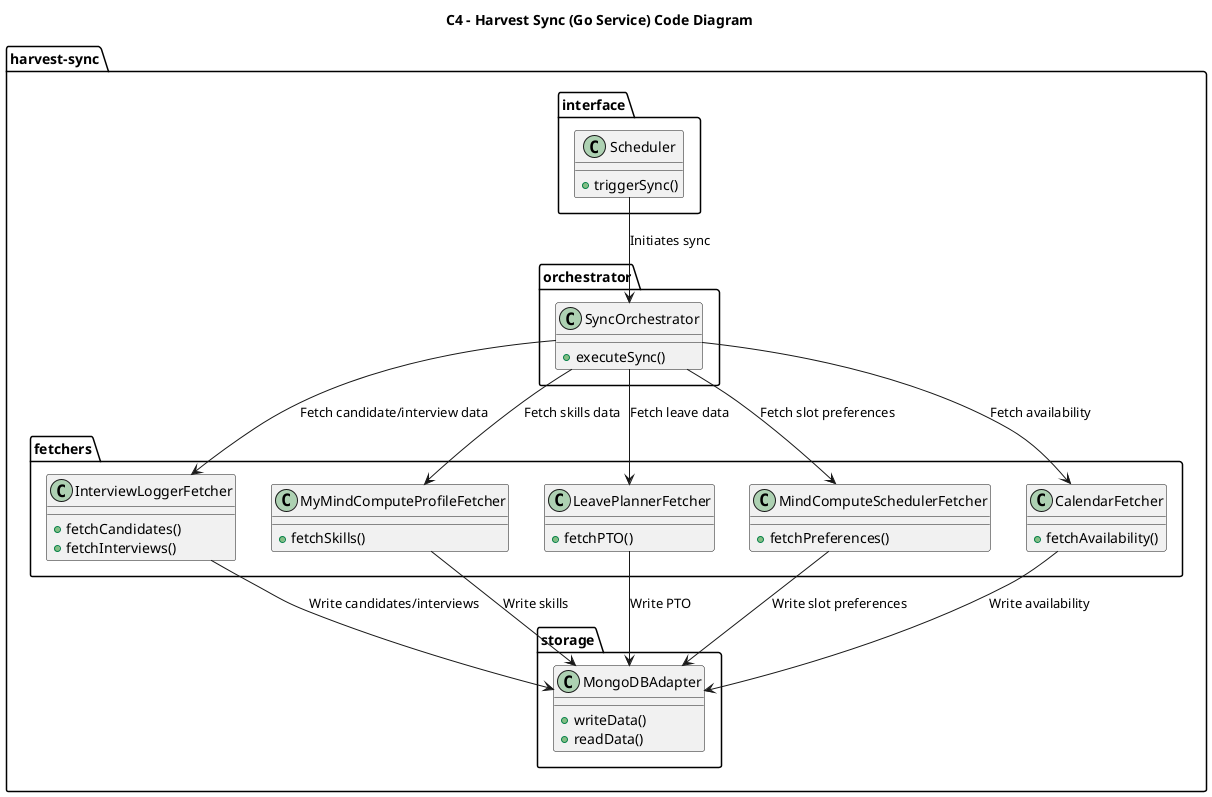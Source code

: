 @startuml
allowmixing

skinparam componentStyle rectangle

title C4 – Harvest Sync (Go Service) Code Diagram

package "harvest-sync" {

  package "interface" {
    class Scheduler {
      +triggerSync()
    }
  }

  package "orchestrator" {
    class SyncOrchestrator {
      +executeSync()
    }
  }

  package "fetchers" {
    class InterviewLoggerFetcher {
      +fetchCandidates()
      +fetchInterviews()
    }

    class MyMindComputeProfileFetcher {
      +fetchSkills()
    }

    class LeavePlannerFetcher {
      +fetchPTO()
    }

    class MindComputeSchedulerFetcher {
      +fetchPreferences()
    }

    class CalendarFetcher {
      +fetchAvailability()
    }
  }

  package "storage" {
    class MongoDBAdapter {
      +writeData()
      +readData()
    }
  }
}

' Internal wiring
Scheduler --> SyncOrchestrator : "Initiates sync"
SyncOrchestrator --> InterviewLoggerFetcher : "Fetch candidate/interview data"
SyncOrchestrator --> MyMindComputeProfileFetcher : "Fetch skills data"
SyncOrchestrator --> LeavePlannerFetcher : "Fetch leave data"
SyncOrchestrator --> MindComputeSchedulerFetcher : "Fetch slot preferences"
SyncOrchestrator --> CalendarFetcher : "Fetch availability"

InterviewLoggerFetcher --> MongoDBAdapter : "Write candidates/interviews"
MyMindComputeProfileFetcher --> MongoDBAdapter : "Write skills"
LeavePlannerFetcher --> MongoDBAdapter : "Write PTO"
MindComputeSchedulerFetcher --> MongoDBAdapter : "Write slot preferences"
CalendarFetcher --> MongoDBAdapter : "Write availability"

@enduml
